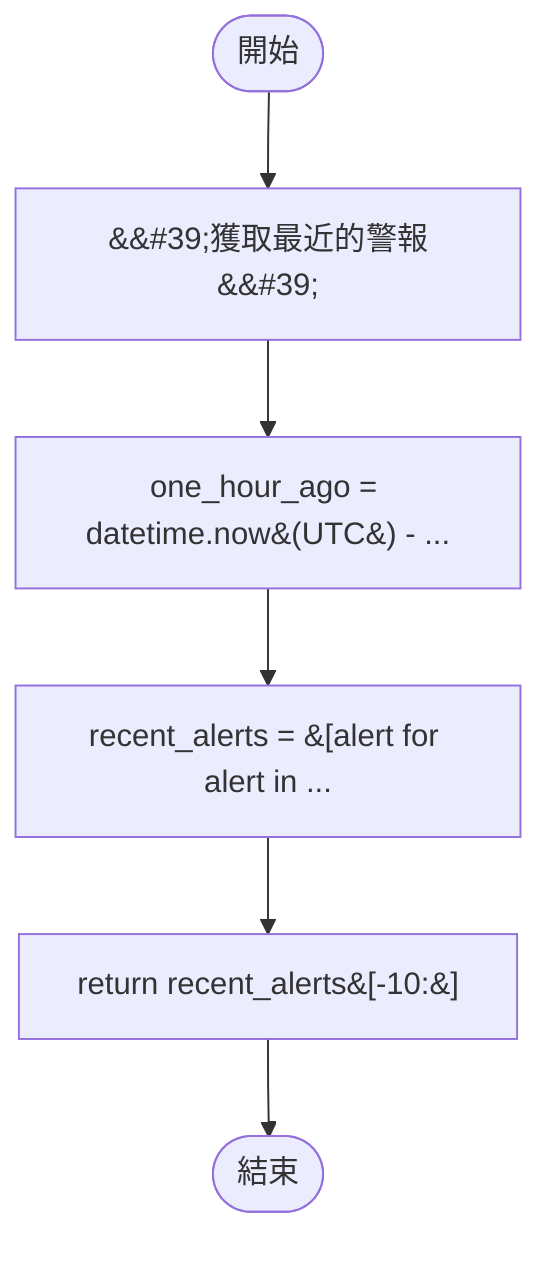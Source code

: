 flowchart TB
    n1([開始])
    n2([結束])
    n3[&amp;&#35;39;獲取最近的警報&amp;&#35;39;]
    n4[one_hour_ago = datetime.now&#40;UTC&#41; - ...]
    n5[recent_alerts = &#91;alert for alert in ...]
    n6[return recent_alerts&#91;-10:&#93;]
    n1 --> n3
    n3 --> n4
    n4 --> n5
    n5 --> n6
    n6 --> n2
